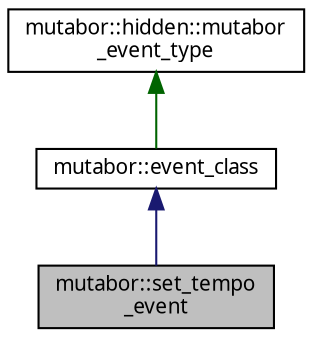 digraph "mutabor::set_tempo_event"
{
  edge [fontname="Sans",fontsize="10",labelfontname="Sans",labelfontsize="10"];
  node [fontname="Sans",fontsize="10",shape=record];
  Node0 [label="mutabor::set_tempo\l_event",height=0.2,width=0.4,color="black", fillcolor="grey75", style="filled", fontcolor="black"];
  Node1 -> Node0 [dir="back",color="midnightblue",fontsize="10",style="solid",fontname="Sans"];
  Node1 [label="mutabor::event_class",height=0.2,width=0.4,color="black", fillcolor="white", style="filled",URL="$d7/d83/classmutabor_1_1event__class.html"];
  Node2 -> Node1 [dir="back",color="darkgreen",fontsize="10",style="solid",fontname="Sans"];
  Node2 [label="mutabor::hidden::mutabor\l_event_type",height=0.2,width=0.4,color="black", fillcolor="white", style="filled",URL="$d1/da6/structmutabor_1_1hidden_1_1mutabor__event__type.html"];
}
